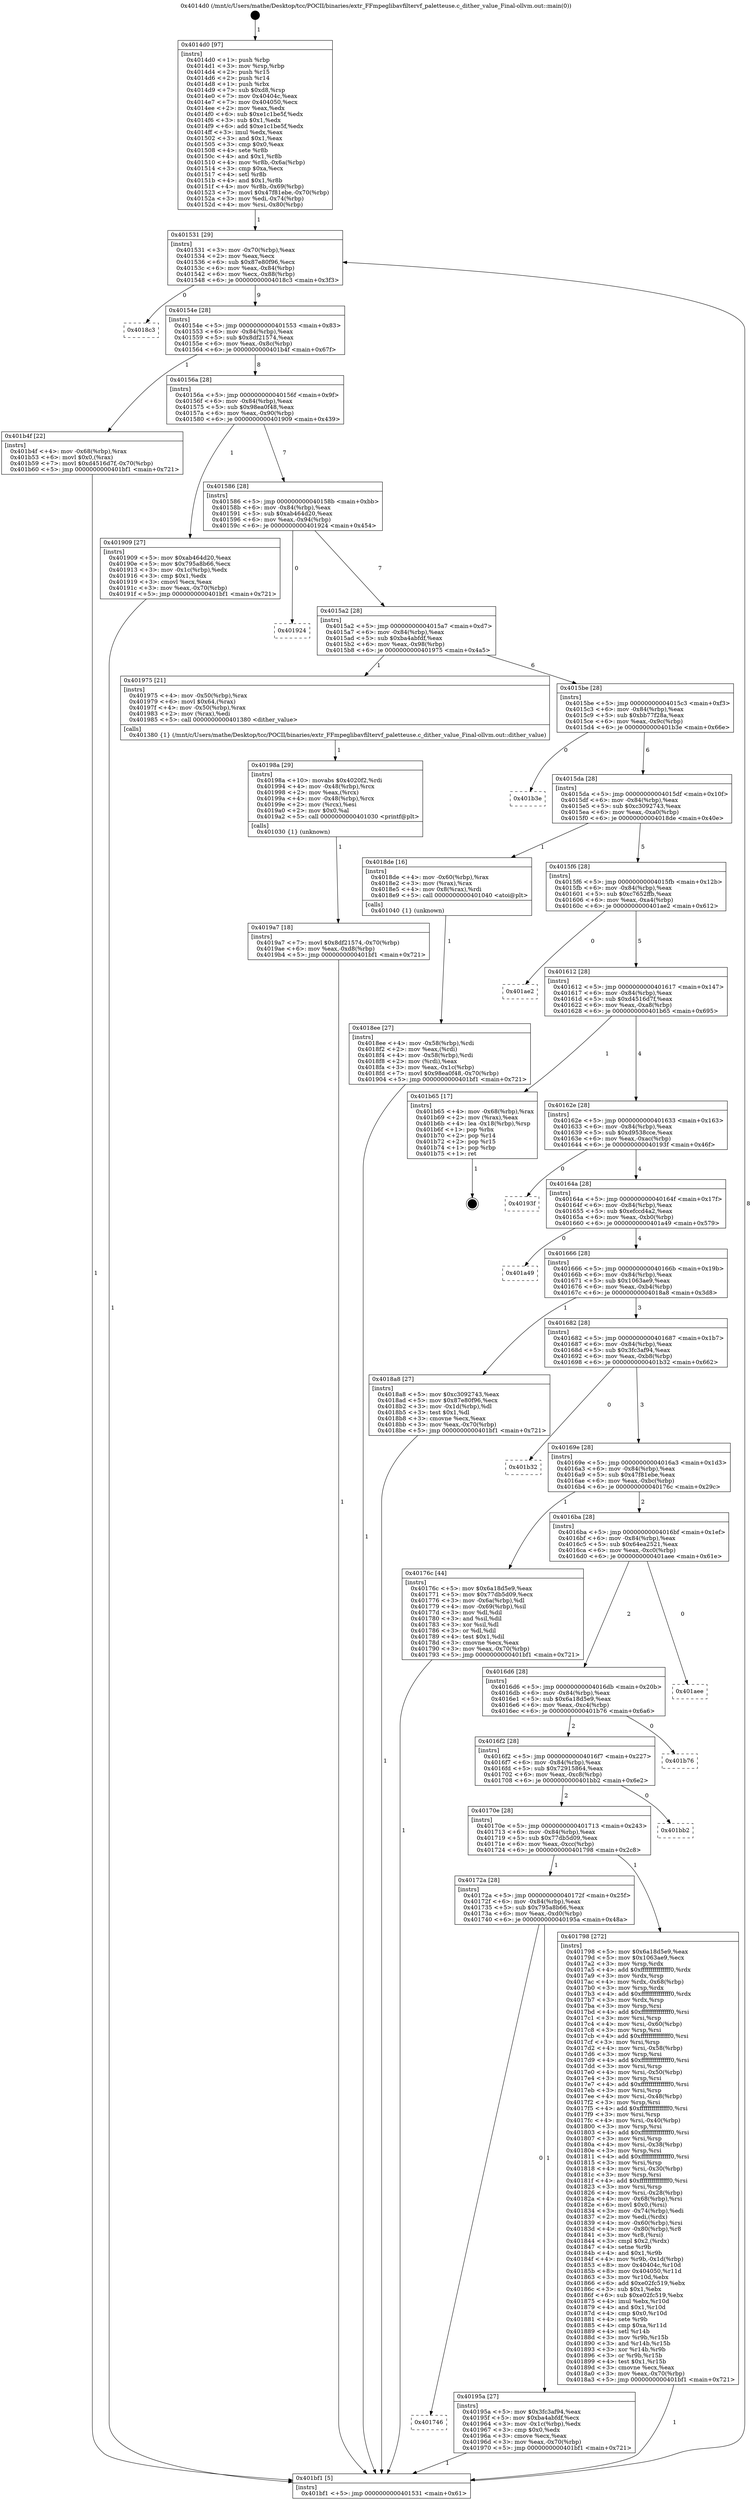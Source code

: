 digraph "0x4014d0" {
  label = "0x4014d0 (/mnt/c/Users/mathe/Desktop/tcc/POCII/binaries/extr_FFmpeglibavfiltervf_paletteuse.c_dither_value_Final-ollvm.out::main(0))"
  labelloc = "t"
  node[shape=record]

  Entry [label="",width=0.3,height=0.3,shape=circle,fillcolor=black,style=filled]
  "0x401531" [label="{
     0x401531 [29]\l
     | [instrs]\l
     &nbsp;&nbsp;0x401531 \<+3\>: mov -0x70(%rbp),%eax\l
     &nbsp;&nbsp;0x401534 \<+2\>: mov %eax,%ecx\l
     &nbsp;&nbsp;0x401536 \<+6\>: sub $0x87e80f96,%ecx\l
     &nbsp;&nbsp;0x40153c \<+6\>: mov %eax,-0x84(%rbp)\l
     &nbsp;&nbsp;0x401542 \<+6\>: mov %ecx,-0x88(%rbp)\l
     &nbsp;&nbsp;0x401548 \<+6\>: je 00000000004018c3 \<main+0x3f3\>\l
  }"]
  "0x4018c3" [label="{
     0x4018c3\l
  }", style=dashed]
  "0x40154e" [label="{
     0x40154e [28]\l
     | [instrs]\l
     &nbsp;&nbsp;0x40154e \<+5\>: jmp 0000000000401553 \<main+0x83\>\l
     &nbsp;&nbsp;0x401553 \<+6\>: mov -0x84(%rbp),%eax\l
     &nbsp;&nbsp;0x401559 \<+5\>: sub $0x8df21574,%eax\l
     &nbsp;&nbsp;0x40155e \<+6\>: mov %eax,-0x8c(%rbp)\l
     &nbsp;&nbsp;0x401564 \<+6\>: je 0000000000401b4f \<main+0x67f\>\l
  }"]
  Exit [label="",width=0.3,height=0.3,shape=circle,fillcolor=black,style=filled,peripheries=2]
  "0x401b4f" [label="{
     0x401b4f [22]\l
     | [instrs]\l
     &nbsp;&nbsp;0x401b4f \<+4\>: mov -0x68(%rbp),%rax\l
     &nbsp;&nbsp;0x401b53 \<+6\>: movl $0x0,(%rax)\l
     &nbsp;&nbsp;0x401b59 \<+7\>: movl $0xd4516d7f,-0x70(%rbp)\l
     &nbsp;&nbsp;0x401b60 \<+5\>: jmp 0000000000401bf1 \<main+0x721\>\l
  }"]
  "0x40156a" [label="{
     0x40156a [28]\l
     | [instrs]\l
     &nbsp;&nbsp;0x40156a \<+5\>: jmp 000000000040156f \<main+0x9f\>\l
     &nbsp;&nbsp;0x40156f \<+6\>: mov -0x84(%rbp),%eax\l
     &nbsp;&nbsp;0x401575 \<+5\>: sub $0x98ea0f48,%eax\l
     &nbsp;&nbsp;0x40157a \<+6\>: mov %eax,-0x90(%rbp)\l
     &nbsp;&nbsp;0x401580 \<+6\>: je 0000000000401909 \<main+0x439\>\l
  }"]
  "0x4019a7" [label="{
     0x4019a7 [18]\l
     | [instrs]\l
     &nbsp;&nbsp;0x4019a7 \<+7\>: movl $0x8df21574,-0x70(%rbp)\l
     &nbsp;&nbsp;0x4019ae \<+6\>: mov %eax,-0xd8(%rbp)\l
     &nbsp;&nbsp;0x4019b4 \<+5\>: jmp 0000000000401bf1 \<main+0x721\>\l
  }"]
  "0x401909" [label="{
     0x401909 [27]\l
     | [instrs]\l
     &nbsp;&nbsp;0x401909 \<+5\>: mov $0xab464d20,%eax\l
     &nbsp;&nbsp;0x40190e \<+5\>: mov $0x795a8b66,%ecx\l
     &nbsp;&nbsp;0x401913 \<+3\>: mov -0x1c(%rbp),%edx\l
     &nbsp;&nbsp;0x401916 \<+3\>: cmp $0x1,%edx\l
     &nbsp;&nbsp;0x401919 \<+3\>: cmovl %ecx,%eax\l
     &nbsp;&nbsp;0x40191c \<+3\>: mov %eax,-0x70(%rbp)\l
     &nbsp;&nbsp;0x40191f \<+5\>: jmp 0000000000401bf1 \<main+0x721\>\l
  }"]
  "0x401586" [label="{
     0x401586 [28]\l
     | [instrs]\l
     &nbsp;&nbsp;0x401586 \<+5\>: jmp 000000000040158b \<main+0xbb\>\l
     &nbsp;&nbsp;0x40158b \<+6\>: mov -0x84(%rbp),%eax\l
     &nbsp;&nbsp;0x401591 \<+5\>: sub $0xab464d20,%eax\l
     &nbsp;&nbsp;0x401596 \<+6\>: mov %eax,-0x94(%rbp)\l
     &nbsp;&nbsp;0x40159c \<+6\>: je 0000000000401924 \<main+0x454\>\l
  }"]
  "0x40198a" [label="{
     0x40198a [29]\l
     | [instrs]\l
     &nbsp;&nbsp;0x40198a \<+10\>: movabs $0x4020f2,%rdi\l
     &nbsp;&nbsp;0x401994 \<+4\>: mov -0x48(%rbp),%rcx\l
     &nbsp;&nbsp;0x401998 \<+2\>: mov %eax,(%rcx)\l
     &nbsp;&nbsp;0x40199a \<+4\>: mov -0x48(%rbp),%rcx\l
     &nbsp;&nbsp;0x40199e \<+2\>: mov (%rcx),%esi\l
     &nbsp;&nbsp;0x4019a0 \<+2\>: mov $0x0,%al\l
     &nbsp;&nbsp;0x4019a2 \<+5\>: call 0000000000401030 \<printf@plt\>\l
     | [calls]\l
     &nbsp;&nbsp;0x401030 \{1\} (unknown)\l
  }"]
  "0x401924" [label="{
     0x401924\l
  }", style=dashed]
  "0x4015a2" [label="{
     0x4015a2 [28]\l
     | [instrs]\l
     &nbsp;&nbsp;0x4015a2 \<+5\>: jmp 00000000004015a7 \<main+0xd7\>\l
     &nbsp;&nbsp;0x4015a7 \<+6\>: mov -0x84(%rbp),%eax\l
     &nbsp;&nbsp;0x4015ad \<+5\>: sub $0xba4abfdf,%eax\l
     &nbsp;&nbsp;0x4015b2 \<+6\>: mov %eax,-0x98(%rbp)\l
     &nbsp;&nbsp;0x4015b8 \<+6\>: je 0000000000401975 \<main+0x4a5\>\l
  }"]
  "0x401746" [label="{
     0x401746\l
  }", style=dashed]
  "0x401975" [label="{
     0x401975 [21]\l
     | [instrs]\l
     &nbsp;&nbsp;0x401975 \<+4\>: mov -0x50(%rbp),%rax\l
     &nbsp;&nbsp;0x401979 \<+6\>: movl $0x64,(%rax)\l
     &nbsp;&nbsp;0x40197f \<+4\>: mov -0x50(%rbp),%rax\l
     &nbsp;&nbsp;0x401983 \<+2\>: mov (%rax),%edi\l
     &nbsp;&nbsp;0x401985 \<+5\>: call 0000000000401380 \<dither_value\>\l
     | [calls]\l
     &nbsp;&nbsp;0x401380 \{1\} (/mnt/c/Users/mathe/Desktop/tcc/POCII/binaries/extr_FFmpeglibavfiltervf_paletteuse.c_dither_value_Final-ollvm.out::dither_value)\l
  }"]
  "0x4015be" [label="{
     0x4015be [28]\l
     | [instrs]\l
     &nbsp;&nbsp;0x4015be \<+5\>: jmp 00000000004015c3 \<main+0xf3\>\l
     &nbsp;&nbsp;0x4015c3 \<+6\>: mov -0x84(%rbp),%eax\l
     &nbsp;&nbsp;0x4015c9 \<+5\>: sub $0xbb77f28a,%eax\l
     &nbsp;&nbsp;0x4015ce \<+6\>: mov %eax,-0x9c(%rbp)\l
     &nbsp;&nbsp;0x4015d4 \<+6\>: je 0000000000401b3e \<main+0x66e\>\l
  }"]
  "0x40195a" [label="{
     0x40195a [27]\l
     | [instrs]\l
     &nbsp;&nbsp;0x40195a \<+5\>: mov $0x3fc3af94,%eax\l
     &nbsp;&nbsp;0x40195f \<+5\>: mov $0xba4abfdf,%ecx\l
     &nbsp;&nbsp;0x401964 \<+3\>: mov -0x1c(%rbp),%edx\l
     &nbsp;&nbsp;0x401967 \<+3\>: cmp $0x0,%edx\l
     &nbsp;&nbsp;0x40196a \<+3\>: cmove %ecx,%eax\l
     &nbsp;&nbsp;0x40196d \<+3\>: mov %eax,-0x70(%rbp)\l
     &nbsp;&nbsp;0x401970 \<+5\>: jmp 0000000000401bf1 \<main+0x721\>\l
  }"]
  "0x401b3e" [label="{
     0x401b3e\l
  }", style=dashed]
  "0x4015da" [label="{
     0x4015da [28]\l
     | [instrs]\l
     &nbsp;&nbsp;0x4015da \<+5\>: jmp 00000000004015df \<main+0x10f\>\l
     &nbsp;&nbsp;0x4015df \<+6\>: mov -0x84(%rbp),%eax\l
     &nbsp;&nbsp;0x4015e5 \<+5\>: sub $0xc3092743,%eax\l
     &nbsp;&nbsp;0x4015ea \<+6\>: mov %eax,-0xa0(%rbp)\l
     &nbsp;&nbsp;0x4015f0 \<+6\>: je 00000000004018de \<main+0x40e\>\l
  }"]
  "0x4018ee" [label="{
     0x4018ee [27]\l
     | [instrs]\l
     &nbsp;&nbsp;0x4018ee \<+4\>: mov -0x58(%rbp),%rdi\l
     &nbsp;&nbsp;0x4018f2 \<+2\>: mov %eax,(%rdi)\l
     &nbsp;&nbsp;0x4018f4 \<+4\>: mov -0x58(%rbp),%rdi\l
     &nbsp;&nbsp;0x4018f8 \<+2\>: mov (%rdi),%eax\l
     &nbsp;&nbsp;0x4018fa \<+3\>: mov %eax,-0x1c(%rbp)\l
     &nbsp;&nbsp;0x4018fd \<+7\>: movl $0x98ea0f48,-0x70(%rbp)\l
     &nbsp;&nbsp;0x401904 \<+5\>: jmp 0000000000401bf1 \<main+0x721\>\l
  }"]
  "0x4018de" [label="{
     0x4018de [16]\l
     | [instrs]\l
     &nbsp;&nbsp;0x4018de \<+4\>: mov -0x60(%rbp),%rax\l
     &nbsp;&nbsp;0x4018e2 \<+3\>: mov (%rax),%rax\l
     &nbsp;&nbsp;0x4018e5 \<+4\>: mov 0x8(%rax),%rdi\l
     &nbsp;&nbsp;0x4018e9 \<+5\>: call 0000000000401040 \<atoi@plt\>\l
     | [calls]\l
     &nbsp;&nbsp;0x401040 \{1\} (unknown)\l
  }"]
  "0x4015f6" [label="{
     0x4015f6 [28]\l
     | [instrs]\l
     &nbsp;&nbsp;0x4015f6 \<+5\>: jmp 00000000004015fb \<main+0x12b\>\l
     &nbsp;&nbsp;0x4015fb \<+6\>: mov -0x84(%rbp),%eax\l
     &nbsp;&nbsp;0x401601 \<+5\>: sub $0xc7652ffb,%eax\l
     &nbsp;&nbsp;0x401606 \<+6\>: mov %eax,-0xa4(%rbp)\l
     &nbsp;&nbsp;0x40160c \<+6\>: je 0000000000401ae2 \<main+0x612\>\l
  }"]
  "0x40172a" [label="{
     0x40172a [28]\l
     | [instrs]\l
     &nbsp;&nbsp;0x40172a \<+5\>: jmp 000000000040172f \<main+0x25f\>\l
     &nbsp;&nbsp;0x40172f \<+6\>: mov -0x84(%rbp),%eax\l
     &nbsp;&nbsp;0x401735 \<+5\>: sub $0x795a8b66,%eax\l
     &nbsp;&nbsp;0x40173a \<+6\>: mov %eax,-0xd0(%rbp)\l
     &nbsp;&nbsp;0x401740 \<+6\>: je 000000000040195a \<main+0x48a\>\l
  }"]
  "0x401ae2" [label="{
     0x401ae2\l
  }", style=dashed]
  "0x401612" [label="{
     0x401612 [28]\l
     | [instrs]\l
     &nbsp;&nbsp;0x401612 \<+5\>: jmp 0000000000401617 \<main+0x147\>\l
     &nbsp;&nbsp;0x401617 \<+6\>: mov -0x84(%rbp),%eax\l
     &nbsp;&nbsp;0x40161d \<+5\>: sub $0xd4516d7f,%eax\l
     &nbsp;&nbsp;0x401622 \<+6\>: mov %eax,-0xa8(%rbp)\l
     &nbsp;&nbsp;0x401628 \<+6\>: je 0000000000401b65 \<main+0x695\>\l
  }"]
  "0x401798" [label="{
     0x401798 [272]\l
     | [instrs]\l
     &nbsp;&nbsp;0x401798 \<+5\>: mov $0x6a18d5e9,%eax\l
     &nbsp;&nbsp;0x40179d \<+5\>: mov $0x1063ae9,%ecx\l
     &nbsp;&nbsp;0x4017a2 \<+3\>: mov %rsp,%rdx\l
     &nbsp;&nbsp;0x4017a5 \<+4\>: add $0xfffffffffffffff0,%rdx\l
     &nbsp;&nbsp;0x4017a9 \<+3\>: mov %rdx,%rsp\l
     &nbsp;&nbsp;0x4017ac \<+4\>: mov %rdx,-0x68(%rbp)\l
     &nbsp;&nbsp;0x4017b0 \<+3\>: mov %rsp,%rdx\l
     &nbsp;&nbsp;0x4017b3 \<+4\>: add $0xfffffffffffffff0,%rdx\l
     &nbsp;&nbsp;0x4017b7 \<+3\>: mov %rdx,%rsp\l
     &nbsp;&nbsp;0x4017ba \<+3\>: mov %rsp,%rsi\l
     &nbsp;&nbsp;0x4017bd \<+4\>: add $0xfffffffffffffff0,%rsi\l
     &nbsp;&nbsp;0x4017c1 \<+3\>: mov %rsi,%rsp\l
     &nbsp;&nbsp;0x4017c4 \<+4\>: mov %rsi,-0x60(%rbp)\l
     &nbsp;&nbsp;0x4017c8 \<+3\>: mov %rsp,%rsi\l
     &nbsp;&nbsp;0x4017cb \<+4\>: add $0xfffffffffffffff0,%rsi\l
     &nbsp;&nbsp;0x4017cf \<+3\>: mov %rsi,%rsp\l
     &nbsp;&nbsp;0x4017d2 \<+4\>: mov %rsi,-0x58(%rbp)\l
     &nbsp;&nbsp;0x4017d6 \<+3\>: mov %rsp,%rsi\l
     &nbsp;&nbsp;0x4017d9 \<+4\>: add $0xfffffffffffffff0,%rsi\l
     &nbsp;&nbsp;0x4017dd \<+3\>: mov %rsi,%rsp\l
     &nbsp;&nbsp;0x4017e0 \<+4\>: mov %rsi,-0x50(%rbp)\l
     &nbsp;&nbsp;0x4017e4 \<+3\>: mov %rsp,%rsi\l
     &nbsp;&nbsp;0x4017e7 \<+4\>: add $0xfffffffffffffff0,%rsi\l
     &nbsp;&nbsp;0x4017eb \<+3\>: mov %rsi,%rsp\l
     &nbsp;&nbsp;0x4017ee \<+4\>: mov %rsi,-0x48(%rbp)\l
     &nbsp;&nbsp;0x4017f2 \<+3\>: mov %rsp,%rsi\l
     &nbsp;&nbsp;0x4017f5 \<+4\>: add $0xfffffffffffffff0,%rsi\l
     &nbsp;&nbsp;0x4017f9 \<+3\>: mov %rsi,%rsp\l
     &nbsp;&nbsp;0x4017fc \<+4\>: mov %rsi,-0x40(%rbp)\l
     &nbsp;&nbsp;0x401800 \<+3\>: mov %rsp,%rsi\l
     &nbsp;&nbsp;0x401803 \<+4\>: add $0xfffffffffffffff0,%rsi\l
     &nbsp;&nbsp;0x401807 \<+3\>: mov %rsi,%rsp\l
     &nbsp;&nbsp;0x40180a \<+4\>: mov %rsi,-0x38(%rbp)\l
     &nbsp;&nbsp;0x40180e \<+3\>: mov %rsp,%rsi\l
     &nbsp;&nbsp;0x401811 \<+4\>: add $0xfffffffffffffff0,%rsi\l
     &nbsp;&nbsp;0x401815 \<+3\>: mov %rsi,%rsp\l
     &nbsp;&nbsp;0x401818 \<+4\>: mov %rsi,-0x30(%rbp)\l
     &nbsp;&nbsp;0x40181c \<+3\>: mov %rsp,%rsi\l
     &nbsp;&nbsp;0x40181f \<+4\>: add $0xfffffffffffffff0,%rsi\l
     &nbsp;&nbsp;0x401823 \<+3\>: mov %rsi,%rsp\l
     &nbsp;&nbsp;0x401826 \<+4\>: mov %rsi,-0x28(%rbp)\l
     &nbsp;&nbsp;0x40182a \<+4\>: mov -0x68(%rbp),%rsi\l
     &nbsp;&nbsp;0x40182e \<+6\>: movl $0x0,(%rsi)\l
     &nbsp;&nbsp;0x401834 \<+3\>: mov -0x74(%rbp),%edi\l
     &nbsp;&nbsp;0x401837 \<+2\>: mov %edi,(%rdx)\l
     &nbsp;&nbsp;0x401839 \<+4\>: mov -0x60(%rbp),%rsi\l
     &nbsp;&nbsp;0x40183d \<+4\>: mov -0x80(%rbp),%r8\l
     &nbsp;&nbsp;0x401841 \<+3\>: mov %r8,(%rsi)\l
     &nbsp;&nbsp;0x401844 \<+3\>: cmpl $0x2,(%rdx)\l
     &nbsp;&nbsp;0x401847 \<+4\>: setne %r9b\l
     &nbsp;&nbsp;0x40184b \<+4\>: and $0x1,%r9b\l
     &nbsp;&nbsp;0x40184f \<+4\>: mov %r9b,-0x1d(%rbp)\l
     &nbsp;&nbsp;0x401853 \<+8\>: mov 0x40404c,%r10d\l
     &nbsp;&nbsp;0x40185b \<+8\>: mov 0x404050,%r11d\l
     &nbsp;&nbsp;0x401863 \<+3\>: mov %r10d,%ebx\l
     &nbsp;&nbsp;0x401866 \<+6\>: add $0xe02fc519,%ebx\l
     &nbsp;&nbsp;0x40186c \<+3\>: sub $0x1,%ebx\l
     &nbsp;&nbsp;0x40186f \<+6\>: sub $0xe02fc519,%ebx\l
     &nbsp;&nbsp;0x401875 \<+4\>: imul %ebx,%r10d\l
     &nbsp;&nbsp;0x401879 \<+4\>: and $0x1,%r10d\l
     &nbsp;&nbsp;0x40187d \<+4\>: cmp $0x0,%r10d\l
     &nbsp;&nbsp;0x401881 \<+4\>: sete %r9b\l
     &nbsp;&nbsp;0x401885 \<+4\>: cmp $0xa,%r11d\l
     &nbsp;&nbsp;0x401889 \<+4\>: setl %r14b\l
     &nbsp;&nbsp;0x40188d \<+3\>: mov %r9b,%r15b\l
     &nbsp;&nbsp;0x401890 \<+3\>: and %r14b,%r15b\l
     &nbsp;&nbsp;0x401893 \<+3\>: xor %r14b,%r9b\l
     &nbsp;&nbsp;0x401896 \<+3\>: or %r9b,%r15b\l
     &nbsp;&nbsp;0x401899 \<+4\>: test $0x1,%r15b\l
     &nbsp;&nbsp;0x40189d \<+3\>: cmovne %ecx,%eax\l
     &nbsp;&nbsp;0x4018a0 \<+3\>: mov %eax,-0x70(%rbp)\l
     &nbsp;&nbsp;0x4018a3 \<+5\>: jmp 0000000000401bf1 \<main+0x721\>\l
  }"]
  "0x401b65" [label="{
     0x401b65 [17]\l
     | [instrs]\l
     &nbsp;&nbsp;0x401b65 \<+4\>: mov -0x68(%rbp),%rax\l
     &nbsp;&nbsp;0x401b69 \<+2\>: mov (%rax),%eax\l
     &nbsp;&nbsp;0x401b6b \<+4\>: lea -0x18(%rbp),%rsp\l
     &nbsp;&nbsp;0x401b6f \<+1\>: pop %rbx\l
     &nbsp;&nbsp;0x401b70 \<+2\>: pop %r14\l
     &nbsp;&nbsp;0x401b72 \<+2\>: pop %r15\l
     &nbsp;&nbsp;0x401b74 \<+1\>: pop %rbp\l
     &nbsp;&nbsp;0x401b75 \<+1\>: ret\l
  }"]
  "0x40162e" [label="{
     0x40162e [28]\l
     | [instrs]\l
     &nbsp;&nbsp;0x40162e \<+5\>: jmp 0000000000401633 \<main+0x163\>\l
     &nbsp;&nbsp;0x401633 \<+6\>: mov -0x84(%rbp),%eax\l
     &nbsp;&nbsp;0x401639 \<+5\>: sub $0xd9538cce,%eax\l
     &nbsp;&nbsp;0x40163e \<+6\>: mov %eax,-0xac(%rbp)\l
     &nbsp;&nbsp;0x401644 \<+6\>: je 000000000040193f \<main+0x46f\>\l
  }"]
  "0x40170e" [label="{
     0x40170e [28]\l
     | [instrs]\l
     &nbsp;&nbsp;0x40170e \<+5\>: jmp 0000000000401713 \<main+0x243\>\l
     &nbsp;&nbsp;0x401713 \<+6\>: mov -0x84(%rbp),%eax\l
     &nbsp;&nbsp;0x401719 \<+5\>: sub $0x77db5d09,%eax\l
     &nbsp;&nbsp;0x40171e \<+6\>: mov %eax,-0xcc(%rbp)\l
     &nbsp;&nbsp;0x401724 \<+6\>: je 0000000000401798 \<main+0x2c8\>\l
  }"]
  "0x40193f" [label="{
     0x40193f\l
  }", style=dashed]
  "0x40164a" [label="{
     0x40164a [28]\l
     | [instrs]\l
     &nbsp;&nbsp;0x40164a \<+5\>: jmp 000000000040164f \<main+0x17f\>\l
     &nbsp;&nbsp;0x40164f \<+6\>: mov -0x84(%rbp),%eax\l
     &nbsp;&nbsp;0x401655 \<+5\>: sub $0xefccd4a2,%eax\l
     &nbsp;&nbsp;0x40165a \<+6\>: mov %eax,-0xb0(%rbp)\l
     &nbsp;&nbsp;0x401660 \<+6\>: je 0000000000401a49 \<main+0x579\>\l
  }"]
  "0x401bb2" [label="{
     0x401bb2\l
  }", style=dashed]
  "0x401a49" [label="{
     0x401a49\l
  }", style=dashed]
  "0x401666" [label="{
     0x401666 [28]\l
     | [instrs]\l
     &nbsp;&nbsp;0x401666 \<+5\>: jmp 000000000040166b \<main+0x19b\>\l
     &nbsp;&nbsp;0x40166b \<+6\>: mov -0x84(%rbp),%eax\l
     &nbsp;&nbsp;0x401671 \<+5\>: sub $0x1063ae9,%eax\l
     &nbsp;&nbsp;0x401676 \<+6\>: mov %eax,-0xb4(%rbp)\l
     &nbsp;&nbsp;0x40167c \<+6\>: je 00000000004018a8 \<main+0x3d8\>\l
  }"]
  "0x4016f2" [label="{
     0x4016f2 [28]\l
     | [instrs]\l
     &nbsp;&nbsp;0x4016f2 \<+5\>: jmp 00000000004016f7 \<main+0x227\>\l
     &nbsp;&nbsp;0x4016f7 \<+6\>: mov -0x84(%rbp),%eax\l
     &nbsp;&nbsp;0x4016fd \<+5\>: sub $0x72915864,%eax\l
     &nbsp;&nbsp;0x401702 \<+6\>: mov %eax,-0xc8(%rbp)\l
     &nbsp;&nbsp;0x401708 \<+6\>: je 0000000000401bb2 \<main+0x6e2\>\l
  }"]
  "0x4018a8" [label="{
     0x4018a8 [27]\l
     | [instrs]\l
     &nbsp;&nbsp;0x4018a8 \<+5\>: mov $0xc3092743,%eax\l
     &nbsp;&nbsp;0x4018ad \<+5\>: mov $0x87e80f96,%ecx\l
     &nbsp;&nbsp;0x4018b2 \<+3\>: mov -0x1d(%rbp),%dl\l
     &nbsp;&nbsp;0x4018b5 \<+3\>: test $0x1,%dl\l
     &nbsp;&nbsp;0x4018b8 \<+3\>: cmovne %ecx,%eax\l
     &nbsp;&nbsp;0x4018bb \<+3\>: mov %eax,-0x70(%rbp)\l
     &nbsp;&nbsp;0x4018be \<+5\>: jmp 0000000000401bf1 \<main+0x721\>\l
  }"]
  "0x401682" [label="{
     0x401682 [28]\l
     | [instrs]\l
     &nbsp;&nbsp;0x401682 \<+5\>: jmp 0000000000401687 \<main+0x1b7\>\l
     &nbsp;&nbsp;0x401687 \<+6\>: mov -0x84(%rbp),%eax\l
     &nbsp;&nbsp;0x40168d \<+5\>: sub $0x3fc3af94,%eax\l
     &nbsp;&nbsp;0x401692 \<+6\>: mov %eax,-0xb8(%rbp)\l
     &nbsp;&nbsp;0x401698 \<+6\>: je 0000000000401b32 \<main+0x662\>\l
  }"]
  "0x401b76" [label="{
     0x401b76\l
  }", style=dashed]
  "0x401b32" [label="{
     0x401b32\l
  }", style=dashed]
  "0x40169e" [label="{
     0x40169e [28]\l
     | [instrs]\l
     &nbsp;&nbsp;0x40169e \<+5\>: jmp 00000000004016a3 \<main+0x1d3\>\l
     &nbsp;&nbsp;0x4016a3 \<+6\>: mov -0x84(%rbp),%eax\l
     &nbsp;&nbsp;0x4016a9 \<+5\>: sub $0x47f81ebe,%eax\l
     &nbsp;&nbsp;0x4016ae \<+6\>: mov %eax,-0xbc(%rbp)\l
     &nbsp;&nbsp;0x4016b4 \<+6\>: je 000000000040176c \<main+0x29c\>\l
  }"]
  "0x4016d6" [label="{
     0x4016d6 [28]\l
     | [instrs]\l
     &nbsp;&nbsp;0x4016d6 \<+5\>: jmp 00000000004016db \<main+0x20b\>\l
     &nbsp;&nbsp;0x4016db \<+6\>: mov -0x84(%rbp),%eax\l
     &nbsp;&nbsp;0x4016e1 \<+5\>: sub $0x6a18d5e9,%eax\l
     &nbsp;&nbsp;0x4016e6 \<+6\>: mov %eax,-0xc4(%rbp)\l
     &nbsp;&nbsp;0x4016ec \<+6\>: je 0000000000401b76 \<main+0x6a6\>\l
  }"]
  "0x40176c" [label="{
     0x40176c [44]\l
     | [instrs]\l
     &nbsp;&nbsp;0x40176c \<+5\>: mov $0x6a18d5e9,%eax\l
     &nbsp;&nbsp;0x401771 \<+5\>: mov $0x77db5d09,%ecx\l
     &nbsp;&nbsp;0x401776 \<+3\>: mov -0x6a(%rbp),%dl\l
     &nbsp;&nbsp;0x401779 \<+4\>: mov -0x69(%rbp),%sil\l
     &nbsp;&nbsp;0x40177d \<+3\>: mov %dl,%dil\l
     &nbsp;&nbsp;0x401780 \<+3\>: and %sil,%dil\l
     &nbsp;&nbsp;0x401783 \<+3\>: xor %sil,%dl\l
     &nbsp;&nbsp;0x401786 \<+3\>: or %dl,%dil\l
     &nbsp;&nbsp;0x401789 \<+4\>: test $0x1,%dil\l
     &nbsp;&nbsp;0x40178d \<+3\>: cmovne %ecx,%eax\l
     &nbsp;&nbsp;0x401790 \<+3\>: mov %eax,-0x70(%rbp)\l
     &nbsp;&nbsp;0x401793 \<+5\>: jmp 0000000000401bf1 \<main+0x721\>\l
  }"]
  "0x4016ba" [label="{
     0x4016ba [28]\l
     | [instrs]\l
     &nbsp;&nbsp;0x4016ba \<+5\>: jmp 00000000004016bf \<main+0x1ef\>\l
     &nbsp;&nbsp;0x4016bf \<+6\>: mov -0x84(%rbp),%eax\l
     &nbsp;&nbsp;0x4016c5 \<+5\>: sub $0x64ea2521,%eax\l
     &nbsp;&nbsp;0x4016ca \<+6\>: mov %eax,-0xc0(%rbp)\l
     &nbsp;&nbsp;0x4016d0 \<+6\>: je 0000000000401aee \<main+0x61e\>\l
  }"]
  "0x401bf1" [label="{
     0x401bf1 [5]\l
     | [instrs]\l
     &nbsp;&nbsp;0x401bf1 \<+5\>: jmp 0000000000401531 \<main+0x61\>\l
  }"]
  "0x4014d0" [label="{
     0x4014d0 [97]\l
     | [instrs]\l
     &nbsp;&nbsp;0x4014d0 \<+1\>: push %rbp\l
     &nbsp;&nbsp;0x4014d1 \<+3\>: mov %rsp,%rbp\l
     &nbsp;&nbsp;0x4014d4 \<+2\>: push %r15\l
     &nbsp;&nbsp;0x4014d6 \<+2\>: push %r14\l
     &nbsp;&nbsp;0x4014d8 \<+1\>: push %rbx\l
     &nbsp;&nbsp;0x4014d9 \<+7\>: sub $0xd8,%rsp\l
     &nbsp;&nbsp;0x4014e0 \<+7\>: mov 0x40404c,%eax\l
     &nbsp;&nbsp;0x4014e7 \<+7\>: mov 0x404050,%ecx\l
     &nbsp;&nbsp;0x4014ee \<+2\>: mov %eax,%edx\l
     &nbsp;&nbsp;0x4014f0 \<+6\>: sub $0xe1c1be5f,%edx\l
     &nbsp;&nbsp;0x4014f6 \<+3\>: sub $0x1,%edx\l
     &nbsp;&nbsp;0x4014f9 \<+6\>: add $0xe1c1be5f,%edx\l
     &nbsp;&nbsp;0x4014ff \<+3\>: imul %edx,%eax\l
     &nbsp;&nbsp;0x401502 \<+3\>: and $0x1,%eax\l
     &nbsp;&nbsp;0x401505 \<+3\>: cmp $0x0,%eax\l
     &nbsp;&nbsp;0x401508 \<+4\>: sete %r8b\l
     &nbsp;&nbsp;0x40150c \<+4\>: and $0x1,%r8b\l
     &nbsp;&nbsp;0x401510 \<+4\>: mov %r8b,-0x6a(%rbp)\l
     &nbsp;&nbsp;0x401514 \<+3\>: cmp $0xa,%ecx\l
     &nbsp;&nbsp;0x401517 \<+4\>: setl %r8b\l
     &nbsp;&nbsp;0x40151b \<+4\>: and $0x1,%r8b\l
     &nbsp;&nbsp;0x40151f \<+4\>: mov %r8b,-0x69(%rbp)\l
     &nbsp;&nbsp;0x401523 \<+7\>: movl $0x47f81ebe,-0x70(%rbp)\l
     &nbsp;&nbsp;0x40152a \<+3\>: mov %edi,-0x74(%rbp)\l
     &nbsp;&nbsp;0x40152d \<+4\>: mov %rsi,-0x80(%rbp)\l
  }"]
  "0x401aee" [label="{
     0x401aee\l
  }", style=dashed]
  Entry -> "0x4014d0" [label=" 1"]
  "0x401531" -> "0x4018c3" [label=" 0"]
  "0x401531" -> "0x40154e" [label=" 9"]
  "0x401b65" -> Exit [label=" 1"]
  "0x40154e" -> "0x401b4f" [label=" 1"]
  "0x40154e" -> "0x40156a" [label=" 8"]
  "0x401b4f" -> "0x401bf1" [label=" 1"]
  "0x40156a" -> "0x401909" [label=" 1"]
  "0x40156a" -> "0x401586" [label=" 7"]
  "0x4019a7" -> "0x401bf1" [label=" 1"]
  "0x401586" -> "0x401924" [label=" 0"]
  "0x401586" -> "0x4015a2" [label=" 7"]
  "0x40198a" -> "0x4019a7" [label=" 1"]
  "0x4015a2" -> "0x401975" [label=" 1"]
  "0x4015a2" -> "0x4015be" [label=" 6"]
  "0x401975" -> "0x40198a" [label=" 1"]
  "0x4015be" -> "0x401b3e" [label=" 0"]
  "0x4015be" -> "0x4015da" [label=" 6"]
  "0x40195a" -> "0x401bf1" [label=" 1"]
  "0x4015da" -> "0x4018de" [label=" 1"]
  "0x4015da" -> "0x4015f6" [label=" 5"]
  "0x40172a" -> "0x40195a" [label=" 1"]
  "0x4015f6" -> "0x401ae2" [label=" 0"]
  "0x4015f6" -> "0x401612" [label=" 5"]
  "0x401909" -> "0x401bf1" [label=" 1"]
  "0x401612" -> "0x401b65" [label=" 1"]
  "0x401612" -> "0x40162e" [label=" 4"]
  "0x4018ee" -> "0x401bf1" [label=" 1"]
  "0x40162e" -> "0x40193f" [label=" 0"]
  "0x40162e" -> "0x40164a" [label=" 4"]
  "0x4018a8" -> "0x401bf1" [label=" 1"]
  "0x40164a" -> "0x401a49" [label=" 0"]
  "0x40164a" -> "0x401666" [label=" 4"]
  "0x401798" -> "0x401bf1" [label=" 1"]
  "0x401666" -> "0x4018a8" [label=" 1"]
  "0x401666" -> "0x401682" [label=" 3"]
  "0x40170e" -> "0x40172a" [label=" 1"]
  "0x401682" -> "0x401b32" [label=" 0"]
  "0x401682" -> "0x40169e" [label=" 3"]
  "0x40170e" -> "0x401798" [label=" 1"]
  "0x40169e" -> "0x40176c" [label=" 1"]
  "0x40169e" -> "0x4016ba" [label=" 2"]
  "0x40176c" -> "0x401bf1" [label=" 1"]
  "0x4014d0" -> "0x401531" [label=" 1"]
  "0x401bf1" -> "0x401531" [label=" 8"]
  "0x4016f2" -> "0x40170e" [label=" 2"]
  "0x4016ba" -> "0x401aee" [label=" 0"]
  "0x4016ba" -> "0x4016d6" [label=" 2"]
  "0x4018de" -> "0x4018ee" [label=" 1"]
  "0x4016d6" -> "0x401b76" [label=" 0"]
  "0x4016d6" -> "0x4016f2" [label=" 2"]
  "0x40172a" -> "0x401746" [label=" 0"]
  "0x4016f2" -> "0x401bb2" [label=" 0"]
}
